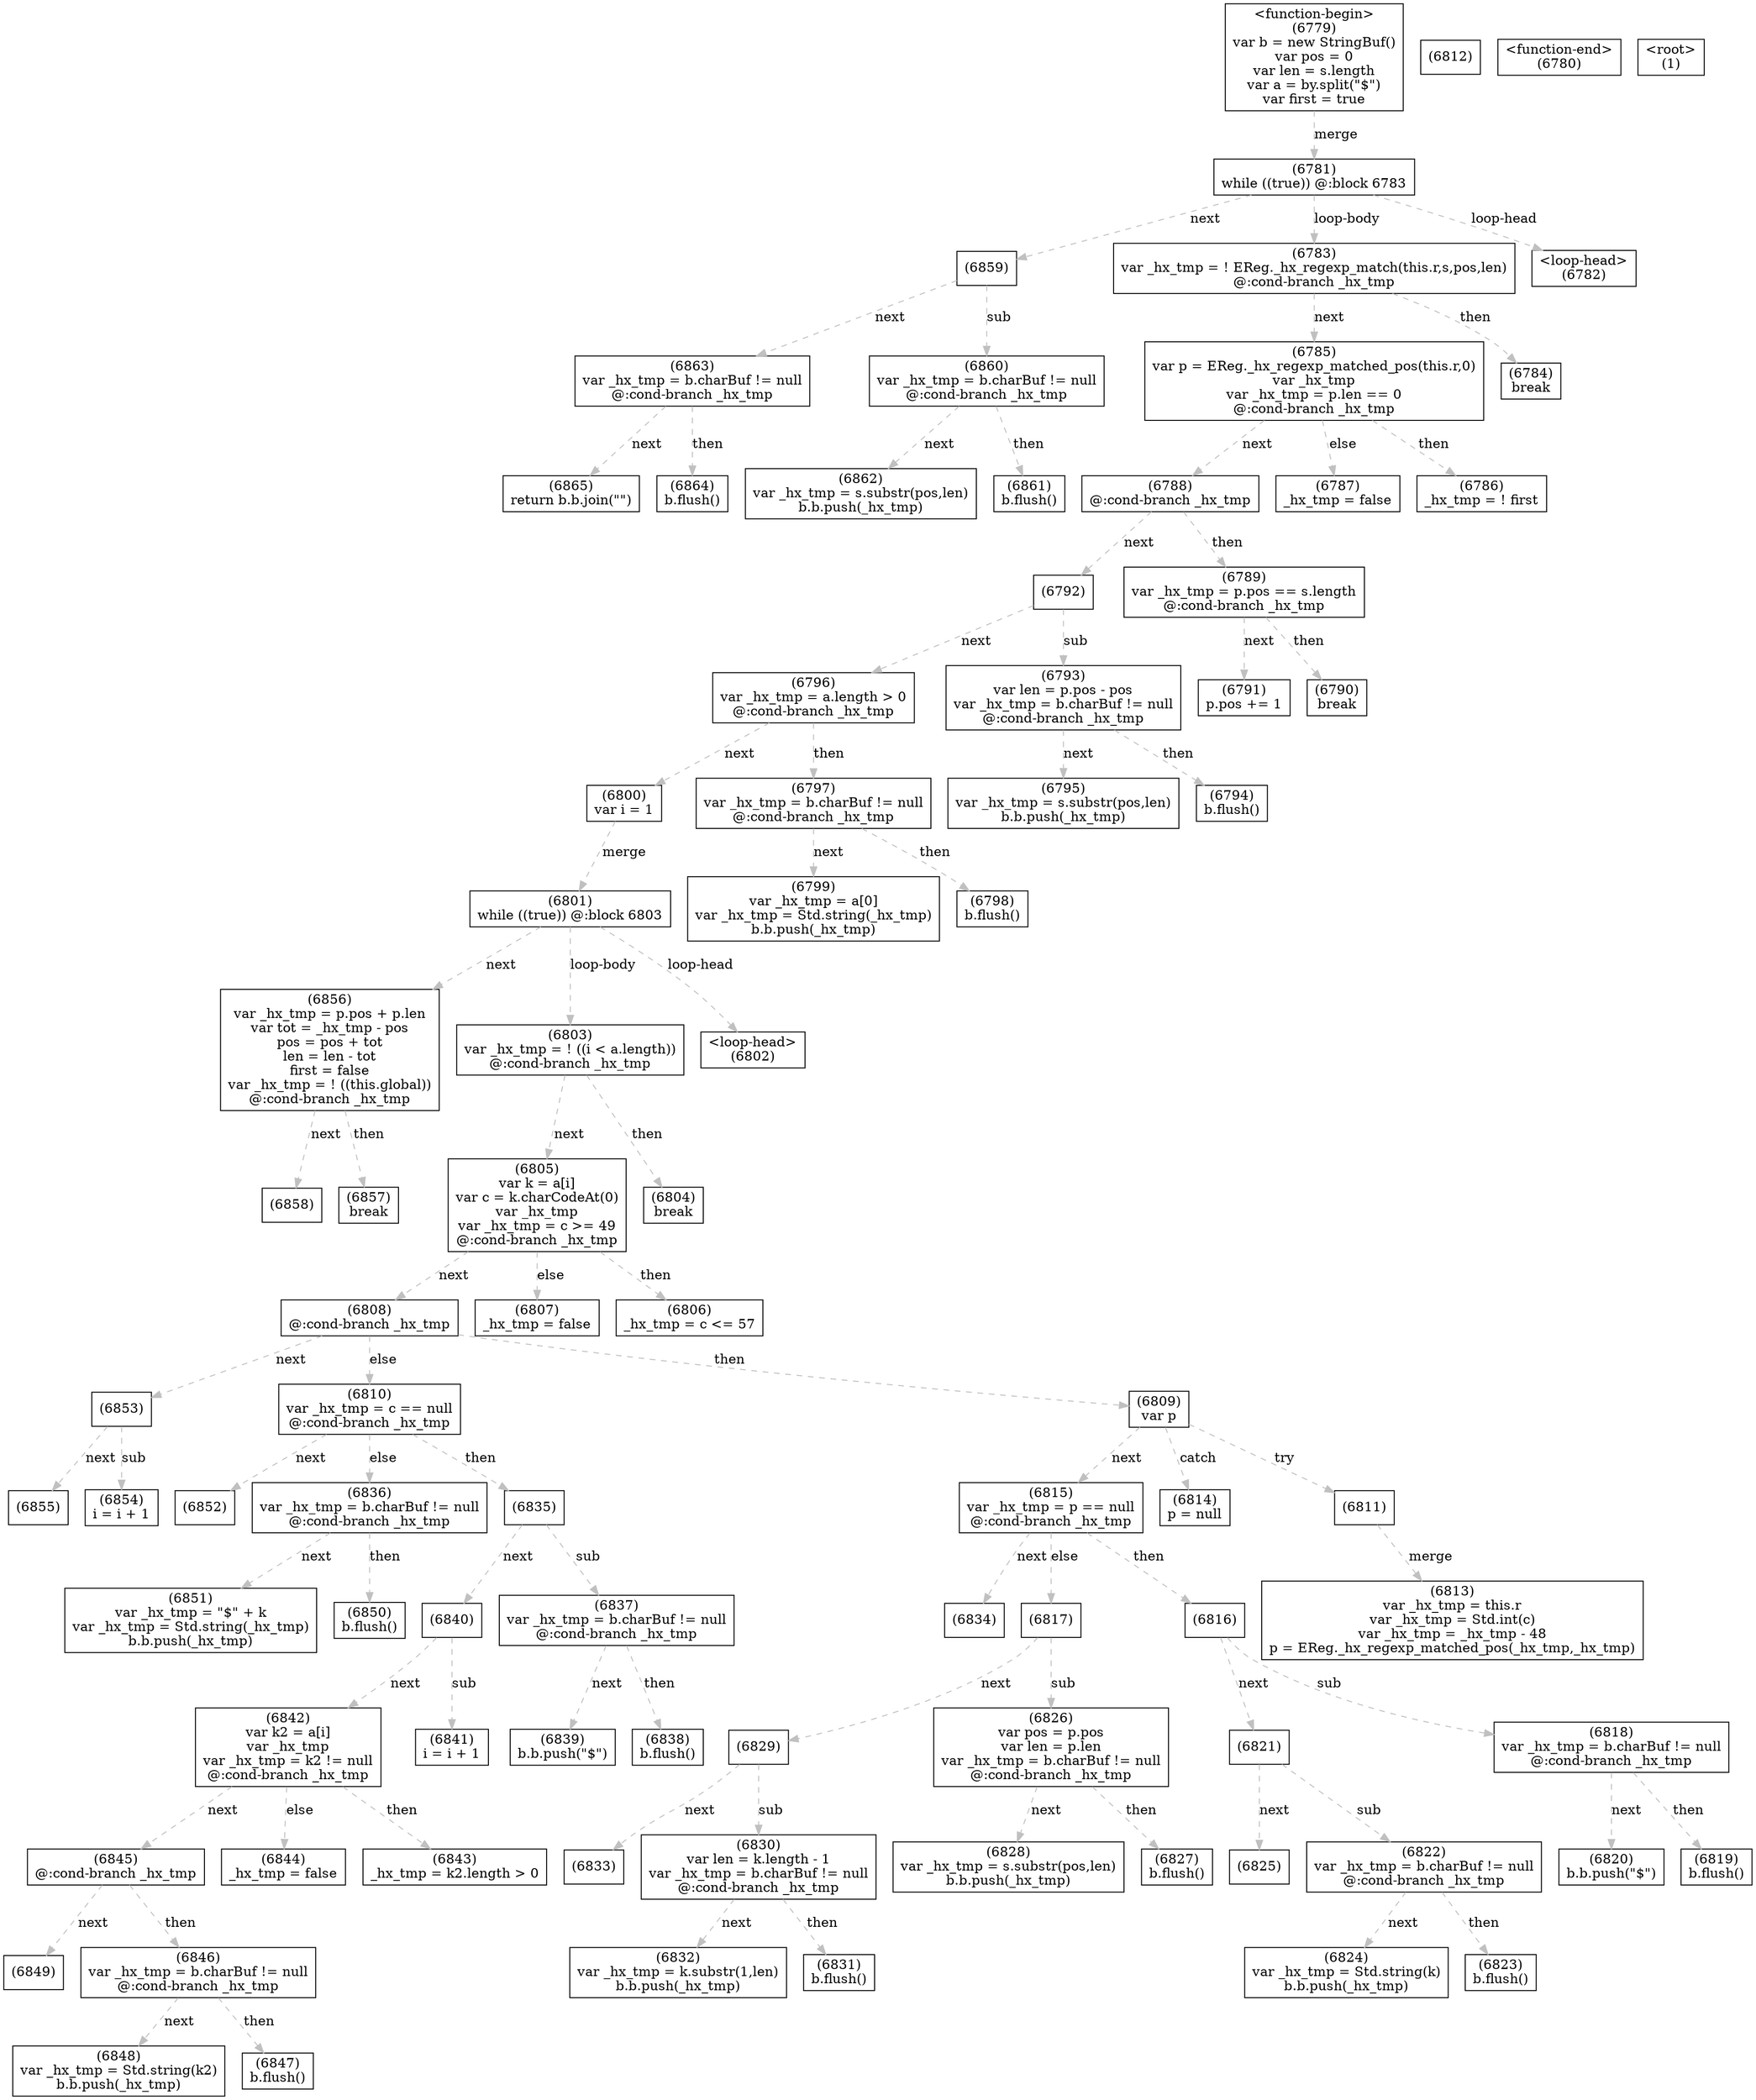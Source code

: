 digraph graphname {
n6865 [shape=box,label="(6865)\nreturn b.b.join(\"\")"];
n6864 [shape=box,label="(6864)\nb.flush()"];
n6863 [shape=box,label="(6863)\nvar _hx_tmp = b.charBuf != null\n@:cond-branch _hx_tmp"];
n6863 -> n6864[style="dashed",color="gray",label="then"];
n6863 -> n6865[style="dashed",color="gray",label="next"];
n6862 [shape=box,label="(6862)\nvar _hx_tmp = s.substr(pos,len)\nb.b.push(_hx_tmp)"];
n6861 [shape=box,label="(6861)\nb.flush()"];
n6860 [shape=box,label="(6860)\nvar _hx_tmp = b.charBuf != null\n@:cond-branch _hx_tmp"];
n6860 -> n6861[style="dashed",color="gray",label="then"];
n6860 -> n6862[style="dashed",color="gray",label="next"];
n6859 [shape=box,label="(6859)"];
n6859 -> n6860[style="dashed",color="gray",label="sub"];
n6859 -> n6863[style="dashed",color="gray",label="next"];
n6858 [shape=box,label="(6858)"];
n6857 [shape=box,label="(6857)\nbreak"];
n6856 [shape=box,label="(6856)\nvar _hx_tmp = p.pos + p.len\nvar tot = _hx_tmp - pos\npos = pos + tot\nlen = len - tot\nfirst = false\nvar _hx_tmp = ! ((this.global))\n@:cond-branch _hx_tmp"];
n6856 -> n6857[style="dashed",color="gray",label="then"];
n6856 -> n6858[style="dashed",color="gray",label="next"];
n6855 [shape=box,label="(6855)"];
n6854 [shape=box,label="(6854)\ni = i + 1"];
n6853 [shape=box,label="(6853)"];
n6853 -> n6854[style="dashed",color="gray",label="sub"];
n6853 -> n6855[style="dashed",color="gray",label="next"];
n6852 [shape=box,label="(6852)"];
n6851 [shape=box,label="(6851)\nvar _hx_tmp = \"$\" + k\nvar _hx_tmp = Std.string(_hx_tmp)\nb.b.push(_hx_tmp)"];
n6850 [shape=box,label="(6850)\nb.flush()"];
n6849 [shape=box,label="(6849)"];
n6848 [shape=box,label="(6848)\nvar _hx_tmp = Std.string(k2)\nb.b.push(_hx_tmp)"];
n6847 [shape=box,label="(6847)\nb.flush()"];
n6846 [shape=box,label="(6846)\nvar _hx_tmp = b.charBuf != null\n@:cond-branch _hx_tmp"];
n6846 -> n6847[style="dashed",color="gray",label="then"];
n6846 -> n6848[style="dashed",color="gray",label="next"];
n6845 [shape=box,label="(6845)\n@:cond-branch _hx_tmp"];
n6845 -> n6846[style="dashed",color="gray",label="then"];
n6845 -> n6849[style="dashed",color="gray",label="next"];
n6844 [shape=box,label="(6844)\n_hx_tmp = false"];
n6843 [shape=box,label="(6843)\n_hx_tmp = k2.length > 0"];
n6842 [shape=box,label="(6842)\nvar k2 = a[i]\nvar _hx_tmp\nvar _hx_tmp = k2 != null\n@:cond-branch _hx_tmp"];
n6842 -> n6843[style="dashed",color="gray",label="then"];
n6842 -> n6844[style="dashed",color="gray",label="else"];
n6842 -> n6845[style="dashed",color="gray",label="next"];
n6841 [shape=box,label="(6841)\ni = i + 1"];
n6840 [shape=box,label="(6840)"];
n6840 -> n6841[style="dashed",color="gray",label="sub"];
n6840 -> n6842[style="dashed",color="gray",label="next"];
n6839 [shape=box,label="(6839)\nb.b.push(\"$\")"];
n6838 [shape=box,label="(6838)\nb.flush()"];
n6837 [shape=box,label="(6837)\nvar _hx_tmp = b.charBuf != null\n@:cond-branch _hx_tmp"];
n6837 -> n6838[style="dashed",color="gray",label="then"];
n6837 -> n6839[style="dashed",color="gray",label="next"];
n6836 [shape=box,label="(6836)\nvar _hx_tmp = b.charBuf != null\n@:cond-branch _hx_tmp"];
n6836 -> n6850[style="dashed",color="gray",label="then"];
n6836 -> n6851[style="dashed",color="gray",label="next"];
n6835 [shape=box,label="(6835)"];
n6835 -> n6837[style="dashed",color="gray",label="sub"];
n6835 -> n6840[style="dashed",color="gray",label="next"];
n6834 [shape=box,label="(6834)"];
n6833 [shape=box,label="(6833)"];
n6832 [shape=box,label="(6832)\nvar _hx_tmp = k.substr(1,len)\nb.b.push(_hx_tmp)"];
n6831 [shape=box,label="(6831)\nb.flush()"];
n6830 [shape=box,label="(6830)\nvar len = k.length - 1\nvar _hx_tmp = b.charBuf != null\n@:cond-branch _hx_tmp"];
n6830 -> n6831[style="dashed",color="gray",label="then"];
n6830 -> n6832[style="dashed",color="gray",label="next"];
n6829 [shape=box,label="(6829)"];
n6829 -> n6830[style="dashed",color="gray",label="sub"];
n6829 -> n6833[style="dashed",color="gray",label="next"];
n6828 [shape=box,label="(6828)\nvar _hx_tmp = s.substr(pos,len)\nb.b.push(_hx_tmp)"];
n6827 [shape=box,label="(6827)\nb.flush()"];
n6826 [shape=box,label="(6826)\nvar pos = p.pos\nvar len = p.len\nvar _hx_tmp = b.charBuf != null\n@:cond-branch _hx_tmp"];
n6826 -> n6827[style="dashed",color="gray",label="then"];
n6826 -> n6828[style="dashed",color="gray",label="next"];
n6825 [shape=box,label="(6825)"];
n6824 [shape=box,label="(6824)\nvar _hx_tmp = Std.string(k)\nb.b.push(_hx_tmp)"];
n6823 [shape=box,label="(6823)\nb.flush()"];
n6822 [shape=box,label="(6822)\nvar _hx_tmp = b.charBuf != null\n@:cond-branch _hx_tmp"];
n6822 -> n6823[style="dashed",color="gray",label="then"];
n6822 -> n6824[style="dashed",color="gray",label="next"];
n6821 [shape=box,label="(6821)"];
n6821 -> n6822[style="dashed",color="gray",label="sub"];
n6821 -> n6825[style="dashed",color="gray",label="next"];
n6820 [shape=box,label="(6820)\nb.b.push(\"$\")"];
n6819 [shape=box,label="(6819)\nb.flush()"];
n6818 [shape=box,label="(6818)\nvar _hx_tmp = b.charBuf != null\n@:cond-branch _hx_tmp"];
n6818 -> n6819[style="dashed",color="gray",label="then"];
n6818 -> n6820[style="dashed",color="gray",label="next"];
n6817 [shape=box,label="(6817)"];
n6817 -> n6826[style="dashed",color="gray",label="sub"];
n6817 -> n6829[style="dashed",color="gray",label="next"];
n6816 [shape=box,label="(6816)"];
n6816 -> n6818[style="dashed",color="gray",label="sub"];
n6816 -> n6821[style="dashed",color="gray",label="next"];
n6815 [shape=box,label="(6815)\nvar _hx_tmp = p == null\n@:cond-branch _hx_tmp"];
n6815 -> n6816[style="dashed",color="gray",label="then"];
n6815 -> n6817[style="dashed",color="gray",label="else"];
n6815 -> n6834[style="dashed",color="gray",label="next"];
n6814 [shape=box,label="(6814)\np = null"];
n6813 [shape=box,label="(6813)\nvar _hx_tmp = this.r\nvar _hx_tmp = Std.int(c)\nvar _hx_tmp = _hx_tmp - 48\np = EReg._hx_regexp_matched_pos(_hx_tmp,_hx_tmp)"];
n6812 [shape=box,label="(6812)"];
n6811 [shape=box,label="(6811)"];
n6811 -> n6813[style="dashed",color="gray",label="merge"];
n6810 [shape=box,label="(6810)\nvar _hx_tmp = c == null\n@:cond-branch _hx_tmp"];
n6810 -> n6835[style="dashed",color="gray",label="then"];
n6810 -> n6836[style="dashed",color="gray",label="else"];
n6810 -> n6852[style="dashed",color="gray",label="next"];
n6809 [shape=box,label="(6809)\nvar p"];
n6809 -> n6811[style="dashed",color="gray",label="try"];
n6809 -> n6814[style="dashed",color="gray",label="catch"];
n6809 -> n6815[style="dashed",color="gray",label="next"];
n6808 [shape=box,label="(6808)\n@:cond-branch _hx_tmp"];
n6808 -> n6809[style="dashed",color="gray",label="then"];
n6808 -> n6810[style="dashed",color="gray",label="else"];
n6808 -> n6853[style="dashed",color="gray",label="next"];
n6807 [shape=box,label="(6807)\n_hx_tmp = false"];
n6806 [shape=box,label="(6806)\n_hx_tmp = c <= 57"];
n6805 [shape=box,label="(6805)\nvar k = a[i]\nvar c = k.charCodeAt(0)\nvar _hx_tmp\nvar _hx_tmp = c >= 49\n@:cond-branch _hx_tmp"];
n6805 -> n6806[style="dashed",color="gray",label="then"];
n6805 -> n6807[style="dashed",color="gray",label="else"];
n6805 -> n6808[style="dashed",color="gray",label="next"];
n6804 [shape=box,label="(6804)\nbreak"];
n6803 [shape=box,label="(6803)\nvar _hx_tmp = ! ((i < a.length))\n@:cond-branch _hx_tmp"];
n6803 -> n6804[style="dashed",color="gray",label="then"];
n6803 -> n6805[style="dashed",color="gray",label="next"];
n6802 [shape=box,label="<loop-head>
(6802)"];
n6801 [shape=box,label="(6801)\nwhile ((true)) @:block 6803"];
n6801 -> n6802[style="dashed",color="gray",label="loop-head"];
n6801 -> n6803[style="dashed",color="gray",label="loop-body"];
n6801 -> n6856[style="dashed",color="gray",label="next"];
n6800 [shape=box,label="(6800)\nvar i = 1"];
n6800 -> n6801[style="dashed",color="gray",label="merge"];
n6799 [shape=box,label="(6799)\nvar _hx_tmp = a[0]\nvar _hx_tmp = Std.string(_hx_tmp)\nb.b.push(_hx_tmp)"];
n6798 [shape=box,label="(6798)\nb.flush()"];
n6797 [shape=box,label="(6797)\nvar _hx_tmp = b.charBuf != null\n@:cond-branch _hx_tmp"];
n6797 -> n6798[style="dashed",color="gray",label="then"];
n6797 -> n6799[style="dashed",color="gray",label="next"];
n6796 [shape=box,label="(6796)\nvar _hx_tmp = a.length > 0\n@:cond-branch _hx_tmp"];
n6796 -> n6797[style="dashed",color="gray",label="then"];
n6796 -> n6800[style="dashed",color="gray",label="next"];
n6795 [shape=box,label="(6795)\nvar _hx_tmp = s.substr(pos,len)\nb.b.push(_hx_tmp)"];
n6794 [shape=box,label="(6794)\nb.flush()"];
n6793 [shape=box,label="(6793)\nvar len = p.pos - pos\nvar _hx_tmp = b.charBuf != null\n@:cond-branch _hx_tmp"];
n6793 -> n6794[style="dashed",color="gray",label="then"];
n6793 -> n6795[style="dashed",color="gray",label="next"];
n6792 [shape=box,label="(6792)"];
n6792 -> n6793[style="dashed",color="gray",label="sub"];
n6792 -> n6796[style="dashed",color="gray",label="next"];
n6791 [shape=box,label="(6791)\np.pos += 1"];
n6790 [shape=box,label="(6790)\nbreak"];
n6789 [shape=box,label="(6789)\nvar _hx_tmp = p.pos == s.length\n@:cond-branch _hx_tmp"];
n6789 -> n6790[style="dashed",color="gray",label="then"];
n6789 -> n6791[style="dashed",color="gray",label="next"];
n6788 [shape=box,label="(6788)\n@:cond-branch _hx_tmp"];
n6788 -> n6789[style="dashed",color="gray",label="then"];
n6788 -> n6792[style="dashed",color="gray",label="next"];
n6787 [shape=box,label="(6787)\n_hx_tmp = false"];
n6786 [shape=box,label="(6786)\n_hx_tmp = ! first"];
n6785 [shape=box,label="(6785)\nvar p = EReg._hx_regexp_matched_pos(this.r,0)\nvar _hx_tmp\nvar _hx_tmp = p.len == 0\n@:cond-branch _hx_tmp"];
n6785 -> n6786[style="dashed",color="gray",label="then"];
n6785 -> n6787[style="dashed",color="gray",label="else"];
n6785 -> n6788[style="dashed",color="gray",label="next"];
n6784 [shape=box,label="(6784)\nbreak"];
n6783 [shape=box,label="(6783)\nvar _hx_tmp = ! EReg._hx_regexp_match(this.r,s,pos,len)\n@:cond-branch _hx_tmp"];
n6783 -> n6784[style="dashed",color="gray",label="then"];
n6783 -> n6785[style="dashed",color="gray",label="next"];
n6782 [shape=box,label="<loop-head>
(6782)"];
n6781 [shape=box,label="(6781)\nwhile ((true)) @:block 6783"];
n6781 -> n6782[style="dashed",color="gray",label="loop-head"];
n6781 -> n6783[style="dashed",color="gray",label="loop-body"];
n6781 -> n6859[style="dashed",color="gray",label="next"];
n6780 [shape=box,label="<function-end>
(6780)"];
n6779 [shape=box,label="<function-begin>
(6779)\nvar b = new StringBuf()\nvar pos = 0\nvar len = s.length\nvar a = by.split(\"$\")\nvar first = true"];
n6779 -> n6781[style="dashed",color="gray",label="merge"];
n1 [shape=box,label="<root>
(1)"];
}
